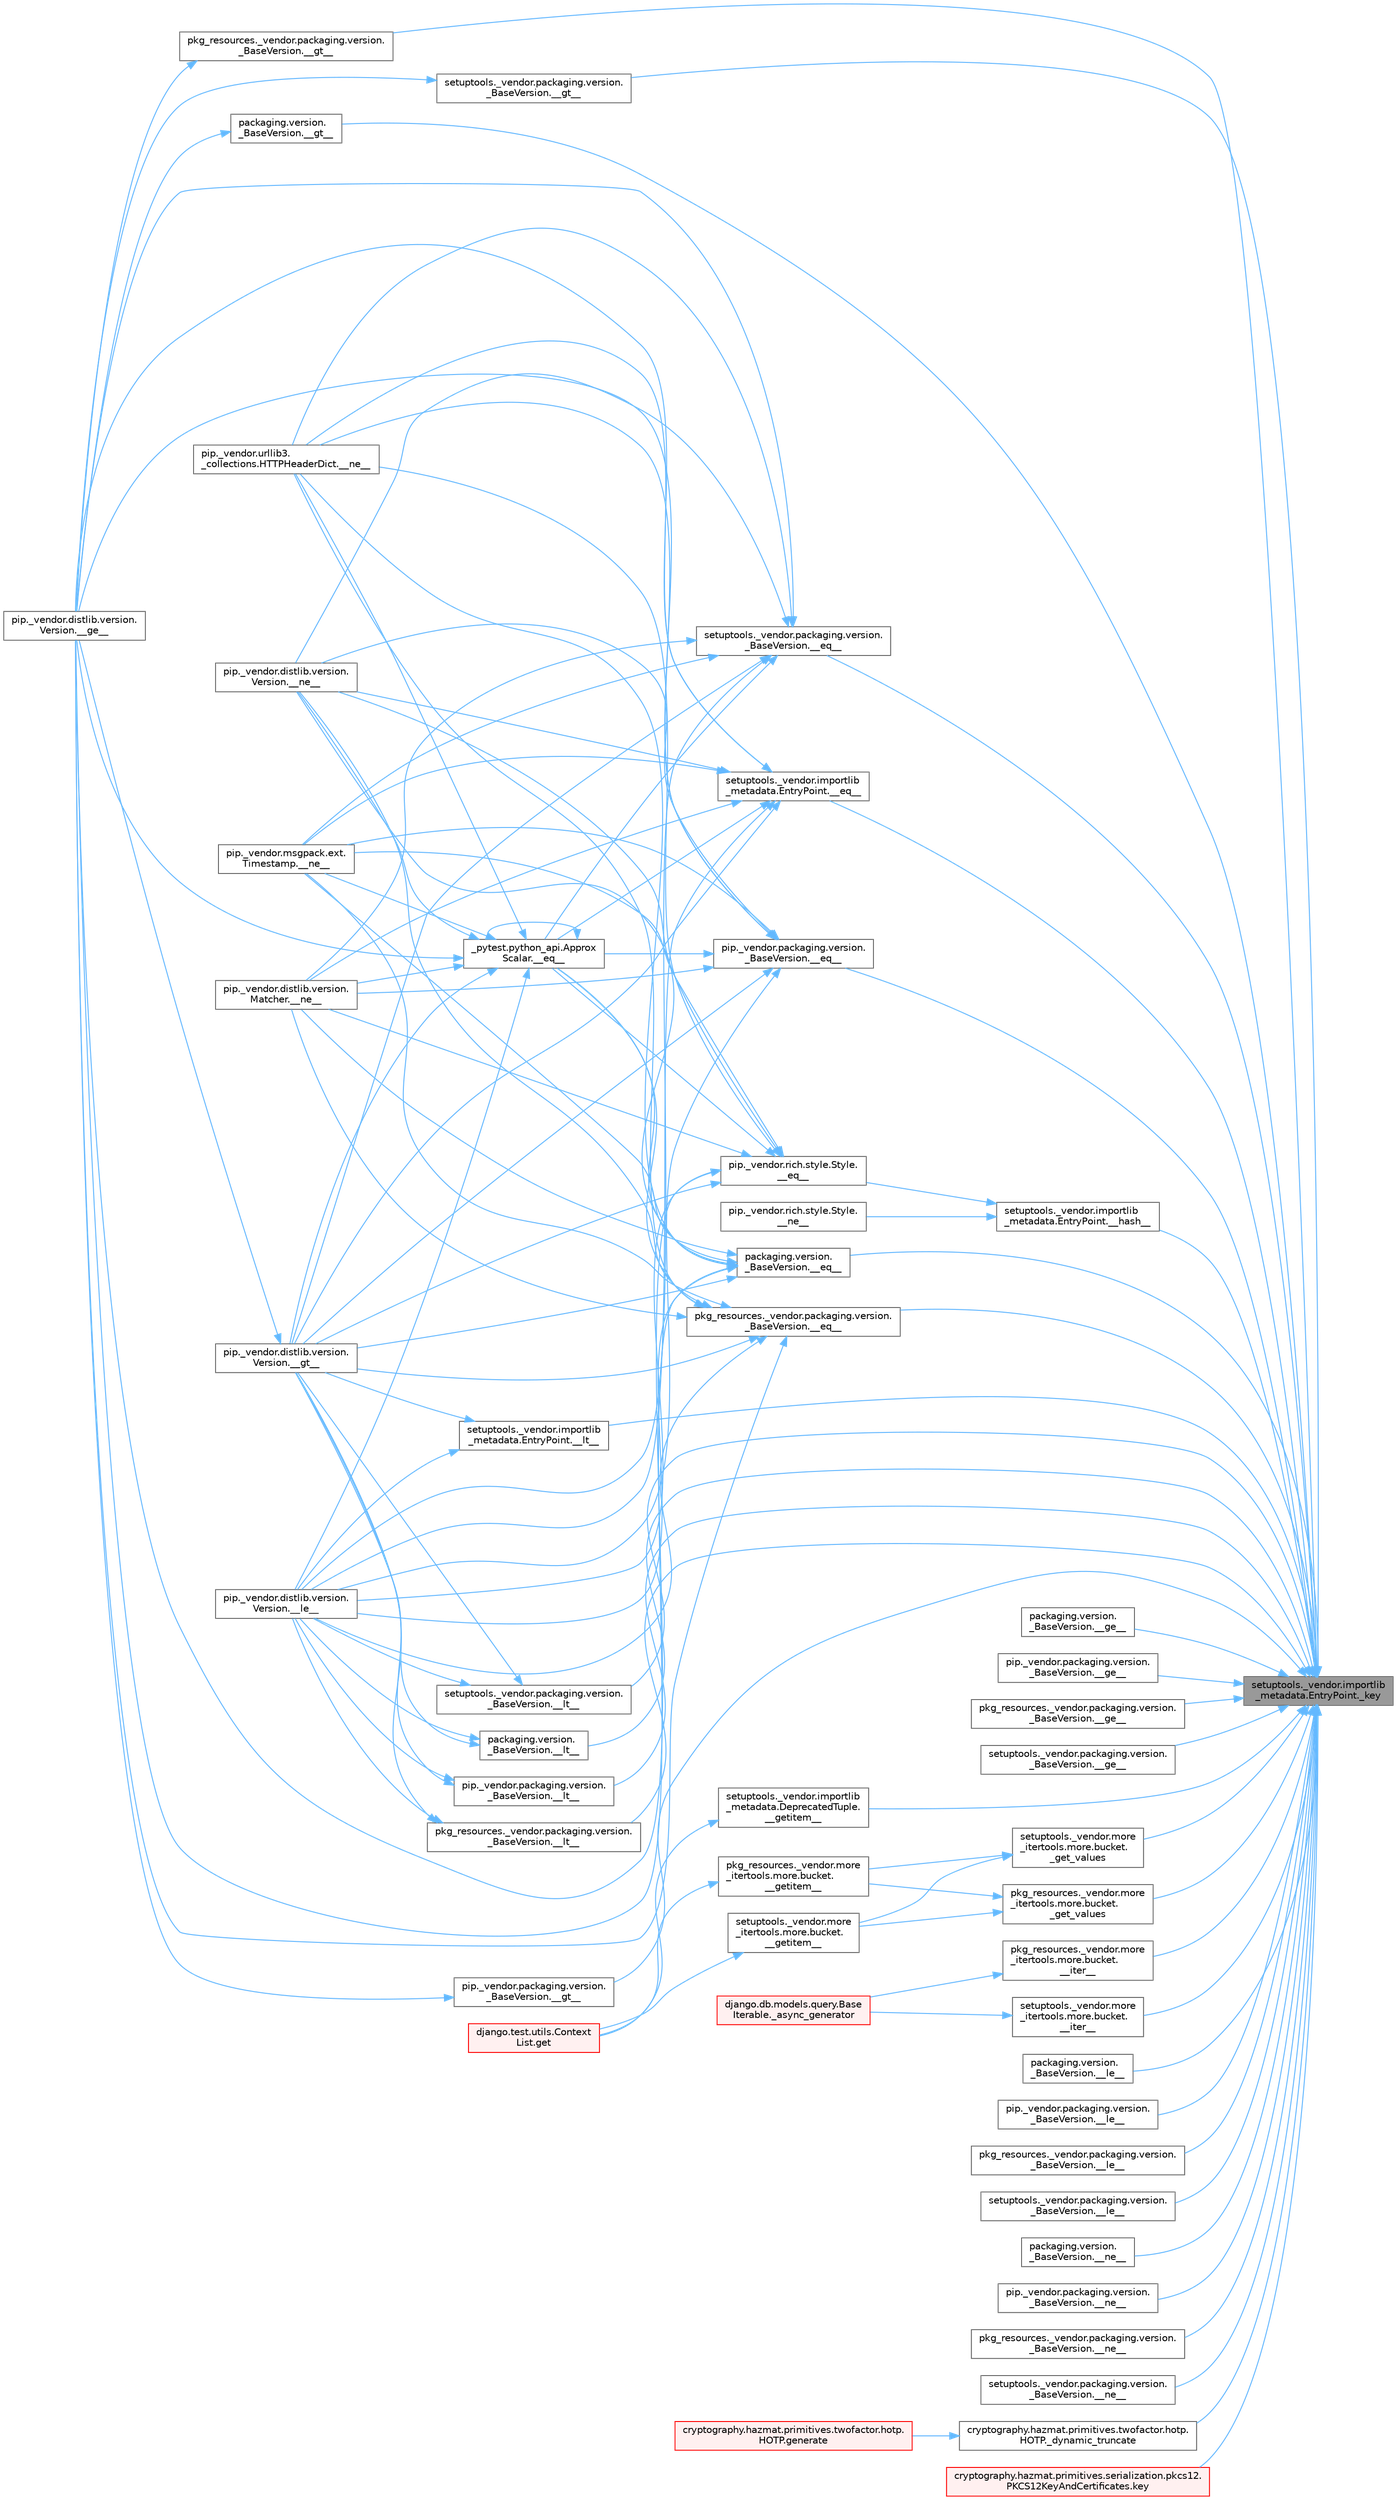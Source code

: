 digraph "setuptools._vendor.importlib_metadata.EntryPoint._key"
{
 // LATEX_PDF_SIZE
  bgcolor="transparent";
  edge [fontname=Helvetica,fontsize=10,labelfontname=Helvetica,labelfontsize=10];
  node [fontname=Helvetica,fontsize=10,shape=box,height=0.2,width=0.4];
  rankdir="RL";
  Node1 [id="Node000001",label="setuptools._vendor.importlib\l_metadata.EntryPoint._key",height=0.2,width=0.4,color="gray40", fillcolor="grey60", style="filled", fontcolor="black",tooltip=" "];
  Node1 -> Node2 [id="edge1_Node000001_Node000002",dir="back",color="steelblue1",style="solid",tooltip=" "];
  Node2 [id="Node000002",label="packaging.version.\l_BaseVersion.__eq__",height=0.2,width=0.4,color="grey40", fillcolor="white", style="filled",URL="$classpackaging_1_1version_1_1___base_version.html#a25e6110ab319a0bc4a1277f47fc3cb35",tooltip=" "];
  Node2 -> Node3 [id="edge2_Node000002_Node000003",dir="back",color="steelblue1",style="solid",tooltip=" "];
  Node3 [id="Node000003",label="_pytest.python_api.Approx\lScalar.__eq__",height=0.2,width=0.4,color="grey40", fillcolor="white", style="filled",URL="$class__pytest_1_1python__api_1_1_approx_scalar.html#af4601ee4ca7409927f88c83ebfc3d923",tooltip=" "];
  Node3 -> Node3 [id="edge3_Node000003_Node000003",dir="back",color="steelblue1",style="solid",tooltip=" "];
  Node3 -> Node4 [id="edge4_Node000003_Node000004",dir="back",color="steelblue1",style="solid",tooltip=" "];
  Node4 [id="Node000004",label="pip._vendor.distlib.version.\lVersion.__ge__",height=0.2,width=0.4,color="grey40", fillcolor="white", style="filled",URL="$classpip_1_1__vendor_1_1distlib_1_1version_1_1_version.html#aa6b7b889cebc687ddb5ed9040d01b1ec",tooltip=" "];
  Node3 -> Node5 [id="edge5_Node000003_Node000005",dir="back",color="steelblue1",style="solid",tooltip=" "];
  Node5 [id="Node000005",label="pip._vendor.distlib.version.\lVersion.__gt__",height=0.2,width=0.4,color="grey40", fillcolor="white", style="filled",URL="$classpip_1_1__vendor_1_1distlib_1_1version_1_1_version.html#a51cf0c8da1bb6829173ff6861b10cb5f",tooltip=" "];
  Node5 -> Node4 [id="edge6_Node000005_Node000004",dir="back",color="steelblue1",style="solid",tooltip=" "];
  Node3 -> Node6 [id="edge7_Node000003_Node000006",dir="back",color="steelblue1",style="solid",tooltip=" "];
  Node6 [id="Node000006",label="pip._vendor.distlib.version.\lVersion.__le__",height=0.2,width=0.4,color="grey40", fillcolor="white", style="filled",URL="$classpip_1_1__vendor_1_1distlib_1_1version_1_1_version.html#ae5e2c5d9b76377e286fcf92a382cbb8b",tooltip=" "];
  Node3 -> Node7 [id="edge8_Node000003_Node000007",dir="back",color="steelblue1",style="solid",tooltip=" "];
  Node7 [id="Node000007",label="pip._vendor.distlib.version.\lMatcher.__ne__",height=0.2,width=0.4,color="grey40", fillcolor="white", style="filled",URL="$classpip_1_1__vendor_1_1distlib_1_1version_1_1_matcher.html#a24f8f8a4686bff3018fee5d22f4e02f1",tooltip=" "];
  Node3 -> Node8 [id="edge9_Node000003_Node000008",dir="back",color="steelblue1",style="solid",tooltip=" "];
  Node8 [id="Node000008",label="pip._vendor.distlib.version.\lVersion.__ne__",height=0.2,width=0.4,color="grey40", fillcolor="white", style="filled",URL="$classpip_1_1__vendor_1_1distlib_1_1version_1_1_version.html#aea3cdf6db007318ab1a2e8d144e2a4a1",tooltip=" "];
  Node3 -> Node9 [id="edge10_Node000003_Node000009",dir="back",color="steelblue1",style="solid",tooltip=" "];
  Node9 [id="Node000009",label="pip._vendor.msgpack.ext.\lTimestamp.__ne__",height=0.2,width=0.4,color="grey40", fillcolor="white", style="filled",URL="$classpip_1_1__vendor_1_1msgpack_1_1ext_1_1_timestamp.html#ac38b8cada8075f7a1133b06bc99b2317",tooltip=" "];
  Node3 -> Node10 [id="edge11_Node000003_Node000010",dir="back",color="steelblue1",style="solid",tooltip=" "];
  Node10 [id="Node000010",label="pip._vendor.urllib3.\l_collections.HTTPHeaderDict.__ne__",height=0.2,width=0.4,color="grey40", fillcolor="white", style="filled",URL="$classpip_1_1__vendor_1_1urllib3_1_1__collections_1_1_h_t_t_p_header_dict.html#aa7766a9499d33160a1258e140e35a806",tooltip=" "];
  Node2 -> Node4 [id="edge12_Node000002_Node000004",dir="back",color="steelblue1",style="solid",tooltip=" "];
  Node2 -> Node5 [id="edge13_Node000002_Node000005",dir="back",color="steelblue1",style="solid",tooltip=" "];
  Node2 -> Node6 [id="edge14_Node000002_Node000006",dir="back",color="steelblue1",style="solid",tooltip=" "];
  Node2 -> Node7 [id="edge15_Node000002_Node000007",dir="back",color="steelblue1",style="solid",tooltip=" "];
  Node2 -> Node8 [id="edge16_Node000002_Node000008",dir="back",color="steelblue1",style="solid",tooltip=" "];
  Node2 -> Node9 [id="edge17_Node000002_Node000009",dir="back",color="steelblue1",style="solid",tooltip=" "];
  Node2 -> Node10 [id="edge18_Node000002_Node000010",dir="back",color="steelblue1",style="solid",tooltip=" "];
  Node1 -> Node11 [id="edge19_Node000001_Node000011",dir="back",color="steelblue1",style="solid",tooltip=" "];
  Node11 [id="Node000011",label="pip._vendor.packaging.version.\l_BaseVersion.__eq__",height=0.2,width=0.4,color="grey40", fillcolor="white", style="filled",URL="$classpip_1_1__vendor_1_1packaging_1_1version_1_1___base_version.html#a3a11a0890c9e59fbb73a32239c34a104",tooltip=" "];
  Node11 -> Node3 [id="edge20_Node000011_Node000003",dir="back",color="steelblue1",style="solid",tooltip=" "];
  Node11 -> Node4 [id="edge21_Node000011_Node000004",dir="back",color="steelblue1",style="solid",tooltip=" "];
  Node11 -> Node5 [id="edge22_Node000011_Node000005",dir="back",color="steelblue1",style="solid",tooltip=" "];
  Node11 -> Node6 [id="edge23_Node000011_Node000006",dir="back",color="steelblue1",style="solid",tooltip=" "];
  Node11 -> Node7 [id="edge24_Node000011_Node000007",dir="back",color="steelblue1",style="solid",tooltip=" "];
  Node11 -> Node8 [id="edge25_Node000011_Node000008",dir="back",color="steelblue1",style="solid",tooltip=" "];
  Node11 -> Node9 [id="edge26_Node000011_Node000009",dir="back",color="steelblue1",style="solid",tooltip=" "];
  Node11 -> Node10 [id="edge27_Node000011_Node000010",dir="back",color="steelblue1",style="solid",tooltip=" "];
  Node1 -> Node12 [id="edge28_Node000001_Node000012",dir="back",color="steelblue1",style="solid",tooltip=" "];
  Node12 [id="Node000012",label="pkg_resources._vendor.packaging.version.\l_BaseVersion.__eq__",height=0.2,width=0.4,color="grey40", fillcolor="white", style="filled",URL="$classpkg__resources_1_1__vendor_1_1packaging_1_1version_1_1___base_version.html#a8d63df5257e655a50457ede567d853e4",tooltip=" "];
  Node12 -> Node3 [id="edge29_Node000012_Node000003",dir="back",color="steelblue1",style="solid",tooltip=" "];
  Node12 -> Node4 [id="edge30_Node000012_Node000004",dir="back",color="steelblue1",style="solid",tooltip=" "];
  Node12 -> Node5 [id="edge31_Node000012_Node000005",dir="back",color="steelblue1",style="solid",tooltip=" "];
  Node12 -> Node6 [id="edge32_Node000012_Node000006",dir="back",color="steelblue1",style="solid",tooltip=" "];
  Node12 -> Node7 [id="edge33_Node000012_Node000007",dir="back",color="steelblue1",style="solid",tooltip=" "];
  Node12 -> Node8 [id="edge34_Node000012_Node000008",dir="back",color="steelblue1",style="solid",tooltip=" "];
  Node12 -> Node9 [id="edge35_Node000012_Node000009",dir="back",color="steelblue1",style="solid",tooltip=" "];
  Node12 -> Node10 [id="edge36_Node000012_Node000010",dir="back",color="steelblue1",style="solid",tooltip=" "];
  Node1 -> Node13 [id="edge37_Node000001_Node000013",dir="back",color="steelblue1",style="solid",tooltip=" "];
  Node13 [id="Node000013",label="setuptools._vendor.importlib\l_metadata.EntryPoint.__eq__",height=0.2,width=0.4,color="grey40", fillcolor="white", style="filled",URL="$classsetuptools_1_1__vendor_1_1importlib__metadata_1_1_entry_point.html#a80852a9d5005f0430fdf87192279e4e8",tooltip=" "];
  Node13 -> Node3 [id="edge38_Node000013_Node000003",dir="back",color="steelblue1",style="solid",tooltip=" "];
  Node13 -> Node4 [id="edge39_Node000013_Node000004",dir="back",color="steelblue1",style="solid",tooltip=" "];
  Node13 -> Node5 [id="edge40_Node000013_Node000005",dir="back",color="steelblue1",style="solid",tooltip=" "];
  Node13 -> Node6 [id="edge41_Node000013_Node000006",dir="back",color="steelblue1",style="solid",tooltip=" "];
  Node13 -> Node7 [id="edge42_Node000013_Node000007",dir="back",color="steelblue1",style="solid",tooltip=" "];
  Node13 -> Node8 [id="edge43_Node000013_Node000008",dir="back",color="steelblue1",style="solid",tooltip=" "];
  Node13 -> Node9 [id="edge44_Node000013_Node000009",dir="back",color="steelblue1",style="solid",tooltip=" "];
  Node13 -> Node10 [id="edge45_Node000013_Node000010",dir="back",color="steelblue1",style="solid",tooltip=" "];
  Node1 -> Node14 [id="edge46_Node000001_Node000014",dir="back",color="steelblue1",style="solid",tooltip=" "];
  Node14 [id="Node000014",label="setuptools._vendor.packaging.version.\l_BaseVersion.__eq__",height=0.2,width=0.4,color="grey40", fillcolor="white", style="filled",URL="$classsetuptools_1_1__vendor_1_1packaging_1_1version_1_1___base_version.html#aa485e1c41a72bf03422a10556176885e",tooltip=" "];
  Node14 -> Node3 [id="edge47_Node000014_Node000003",dir="back",color="steelblue1",style="solid",tooltip=" "];
  Node14 -> Node4 [id="edge48_Node000014_Node000004",dir="back",color="steelblue1",style="solid",tooltip=" "];
  Node14 -> Node5 [id="edge49_Node000014_Node000005",dir="back",color="steelblue1",style="solid",tooltip=" "];
  Node14 -> Node6 [id="edge50_Node000014_Node000006",dir="back",color="steelblue1",style="solid",tooltip=" "];
  Node14 -> Node7 [id="edge51_Node000014_Node000007",dir="back",color="steelblue1",style="solid",tooltip=" "];
  Node14 -> Node8 [id="edge52_Node000014_Node000008",dir="back",color="steelblue1",style="solid",tooltip=" "];
  Node14 -> Node9 [id="edge53_Node000014_Node000009",dir="back",color="steelblue1",style="solid",tooltip=" "];
  Node14 -> Node10 [id="edge54_Node000014_Node000010",dir="back",color="steelblue1",style="solid",tooltip=" "];
  Node1 -> Node15 [id="edge55_Node000001_Node000015",dir="back",color="steelblue1",style="solid",tooltip=" "];
  Node15 [id="Node000015",label="packaging.version.\l_BaseVersion.__ge__",height=0.2,width=0.4,color="grey40", fillcolor="white", style="filled",URL="$classpackaging_1_1version_1_1___base_version.html#afcc0825e98c0bb91173521faef904e02",tooltip=" "];
  Node1 -> Node16 [id="edge56_Node000001_Node000016",dir="back",color="steelblue1",style="solid",tooltip=" "];
  Node16 [id="Node000016",label="pip._vendor.packaging.version.\l_BaseVersion.__ge__",height=0.2,width=0.4,color="grey40", fillcolor="white", style="filled",URL="$classpip_1_1__vendor_1_1packaging_1_1version_1_1___base_version.html#a64ec065d44968b96dbb00cdc7ebed1cb",tooltip=" "];
  Node1 -> Node17 [id="edge57_Node000001_Node000017",dir="back",color="steelblue1",style="solid",tooltip=" "];
  Node17 [id="Node000017",label="pkg_resources._vendor.packaging.version.\l_BaseVersion.__ge__",height=0.2,width=0.4,color="grey40", fillcolor="white", style="filled",URL="$classpkg__resources_1_1__vendor_1_1packaging_1_1version_1_1___base_version.html#a18cfa2490362c8fadca8d2439ddd2670",tooltip=" "];
  Node1 -> Node18 [id="edge58_Node000001_Node000018",dir="back",color="steelblue1",style="solid",tooltip=" "];
  Node18 [id="Node000018",label="setuptools._vendor.packaging.version.\l_BaseVersion.__ge__",height=0.2,width=0.4,color="grey40", fillcolor="white", style="filled",URL="$classsetuptools_1_1__vendor_1_1packaging_1_1version_1_1___base_version.html#ae26ea02277cc3141226a1c190cbe68f7",tooltip=" "];
  Node1 -> Node19 [id="edge59_Node000001_Node000019",dir="back",color="steelblue1",style="solid",tooltip=" "];
  Node19 [id="Node000019",label="setuptools._vendor.importlib\l_metadata.DeprecatedTuple.\l__getitem__",height=0.2,width=0.4,color="grey40", fillcolor="white", style="filled",URL="$classsetuptools_1_1__vendor_1_1importlib__metadata_1_1_deprecated_tuple.html#a8a9d173cc09dda3def731fc7b10e55d3",tooltip=" "];
  Node19 -> Node20 [id="edge60_Node000019_Node000020",dir="back",color="steelblue1",style="solid",tooltip=" "];
  Node20 [id="Node000020",label="django.test.utils.Context\lList.get",height=0.2,width=0.4,color="red", fillcolor="#FFF0F0", style="filled",URL="$classdjango_1_1test_1_1utils_1_1_context_list.html#a1797663a8ac92f44dcb9ad281a896842",tooltip=" "];
  Node1 -> Node3189 [id="edge61_Node000001_Node003189",dir="back",color="steelblue1",style="solid",tooltip=" "];
  Node3189 [id="Node003189",label="packaging.version.\l_BaseVersion.__gt__",height=0.2,width=0.4,color="grey40", fillcolor="white", style="filled",URL="$classpackaging_1_1version_1_1___base_version.html#a9d0ab74d23723920747fd4aed6daf1a4",tooltip=" "];
  Node3189 -> Node4 [id="edge62_Node003189_Node000004",dir="back",color="steelblue1",style="solid",tooltip=" "];
  Node1 -> Node3190 [id="edge63_Node000001_Node003190",dir="back",color="steelblue1",style="solid",tooltip=" "];
  Node3190 [id="Node003190",label="pip._vendor.packaging.version.\l_BaseVersion.__gt__",height=0.2,width=0.4,color="grey40", fillcolor="white", style="filled",URL="$classpip_1_1__vendor_1_1packaging_1_1version_1_1___base_version.html#a3c587797ffb84c21432e243c94e01b9b",tooltip=" "];
  Node3190 -> Node4 [id="edge64_Node003190_Node000004",dir="back",color="steelblue1",style="solid",tooltip=" "];
  Node1 -> Node3191 [id="edge65_Node000001_Node003191",dir="back",color="steelblue1",style="solid",tooltip=" "];
  Node3191 [id="Node003191",label="pkg_resources._vendor.packaging.version.\l_BaseVersion.__gt__",height=0.2,width=0.4,color="grey40", fillcolor="white", style="filled",URL="$classpkg__resources_1_1__vendor_1_1packaging_1_1version_1_1___base_version.html#aacf11918c5fb52a720785faae8fd4ba1",tooltip=" "];
  Node3191 -> Node4 [id="edge66_Node003191_Node000004",dir="back",color="steelblue1",style="solid",tooltip=" "];
  Node1 -> Node3192 [id="edge67_Node000001_Node003192",dir="back",color="steelblue1",style="solid",tooltip=" "];
  Node3192 [id="Node003192",label="setuptools._vendor.packaging.version.\l_BaseVersion.__gt__",height=0.2,width=0.4,color="grey40", fillcolor="white", style="filled",URL="$classsetuptools_1_1__vendor_1_1packaging_1_1version_1_1___base_version.html#ab2bdfb058325b2867c64316eba6f6636",tooltip=" "];
  Node3192 -> Node4 [id="edge68_Node003192_Node000004",dir="back",color="steelblue1",style="solid",tooltip=" "];
  Node1 -> Node3193 [id="edge69_Node000001_Node003193",dir="back",color="steelblue1",style="solid",tooltip=" "];
  Node3193 [id="Node003193",label="setuptools._vendor.importlib\l_metadata.EntryPoint.__hash__",height=0.2,width=0.4,color="grey40", fillcolor="white", style="filled",URL="$classsetuptools_1_1__vendor_1_1importlib__metadata_1_1_entry_point.html#a5b48f5892b153bdf13489755ac335b7c",tooltip=" "];
  Node3193 -> Node85 [id="edge70_Node003193_Node000085",dir="back",color="steelblue1",style="solid",tooltip=" "];
  Node85 [id="Node000085",label="pip._vendor.rich.style.Style.\l__eq__",height=0.2,width=0.4,color="grey40", fillcolor="white", style="filled",URL="$classpip_1_1__vendor_1_1rich_1_1style_1_1_style.html#aa1040cd22d3171dc8ac3f0ce31653284",tooltip=" "];
  Node85 -> Node3 [id="edge71_Node000085_Node000003",dir="back",color="steelblue1",style="solid",tooltip=" "];
  Node85 -> Node4 [id="edge72_Node000085_Node000004",dir="back",color="steelblue1",style="solid",tooltip=" "];
  Node85 -> Node5 [id="edge73_Node000085_Node000005",dir="back",color="steelblue1",style="solid",tooltip=" "];
  Node85 -> Node6 [id="edge74_Node000085_Node000006",dir="back",color="steelblue1",style="solid",tooltip=" "];
  Node85 -> Node7 [id="edge75_Node000085_Node000007",dir="back",color="steelblue1",style="solid",tooltip=" "];
  Node85 -> Node8 [id="edge76_Node000085_Node000008",dir="back",color="steelblue1",style="solid",tooltip=" "];
  Node85 -> Node9 [id="edge77_Node000085_Node000009",dir="back",color="steelblue1",style="solid",tooltip=" "];
  Node85 -> Node10 [id="edge78_Node000085_Node000010",dir="back",color="steelblue1",style="solid",tooltip=" "];
  Node3193 -> Node86 [id="edge79_Node003193_Node000086",dir="back",color="steelblue1",style="solid",tooltip=" "];
  Node86 [id="Node000086",label="pip._vendor.rich.style.Style.\l__ne__",height=0.2,width=0.4,color="grey40", fillcolor="white", style="filled",URL="$classpip_1_1__vendor_1_1rich_1_1style_1_1_style.html#a97595d869459e2d619505c87c0b9fe81",tooltip=" "];
  Node1 -> Node3194 [id="edge80_Node000001_Node003194",dir="back",color="steelblue1",style="solid",tooltip=" "];
  Node3194 [id="Node003194",label="pkg_resources._vendor.more\l_itertools.more.bucket.\l__iter__",height=0.2,width=0.4,color="grey40", fillcolor="white", style="filled",URL="$classpkg__resources_1_1__vendor_1_1more__itertools_1_1more_1_1bucket.html#a2ed3b7084e681ded7f26dbee17149ca9",tooltip=" "];
  Node3194 -> Node72 [id="edge81_Node003194_Node000072",dir="back",color="steelblue1",style="solid",tooltip=" "];
  Node72 [id="Node000072",label="django.db.models.query.Base\lIterable._async_generator",height=0.2,width=0.4,color="red", fillcolor="#FFF0F0", style="filled",URL="$classdjango_1_1db_1_1models_1_1query_1_1_base_iterable.html#a3ecc2267976bc6628d1fe84d78355144",tooltip=" "];
  Node1 -> Node3195 [id="edge82_Node000001_Node003195",dir="back",color="steelblue1",style="solid",tooltip=" "];
  Node3195 [id="Node003195",label="setuptools._vendor.more\l_itertools.more.bucket.\l__iter__",height=0.2,width=0.4,color="grey40", fillcolor="white", style="filled",URL="$classsetuptools_1_1__vendor_1_1more__itertools_1_1more_1_1bucket.html#a722c4659d40abc3006aea1e9c69240c5",tooltip=" "];
  Node3195 -> Node72 [id="edge83_Node003195_Node000072",dir="back",color="steelblue1",style="solid",tooltip=" "];
  Node1 -> Node3196 [id="edge84_Node000001_Node003196",dir="back",color="steelblue1",style="solid",tooltip=" "];
  Node3196 [id="Node003196",label="packaging.version.\l_BaseVersion.__le__",height=0.2,width=0.4,color="grey40", fillcolor="white", style="filled",URL="$classpackaging_1_1version_1_1___base_version.html#a6cc45bffa63020964dd377b4fdda6a94",tooltip=" "];
  Node1 -> Node3197 [id="edge85_Node000001_Node003197",dir="back",color="steelblue1",style="solid",tooltip=" "];
  Node3197 [id="Node003197",label="pip._vendor.packaging.version.\l_BaseVersion.__le__",height=0.2,width=0.4,color="grey40", fillcolor="white", style="filled",URL="$classpip_1_1__vendor_1_1packaging_1_1version_1_1___base_version.html#a74f0f210b5bee56bb77453e3e21f916d",tooltip=" "];
  Node1 -> Node3198 [id="edge86_Node000001_Node003198",dir="back",color="steelblue1",style="solid",tooltip=" "];
  Node3198 [id="Node003198",label="pkg_resources._vendor.packaging.version.\l_BaseVersion.__le__",height=0.2,width=0.4,color="grey40", fillcolor="white", style="filled",URL="$classpkg__resources_1_1__vendor_1_1packaging_1_1version_1_1___base_version.html#a5569ee52f9c305162d8246f237b94675",tooltip=" "];
  Node1 -> Node3199 [id="edge87_Node000001_Node003199",dir="back",color="steelblue1",style="solid",tooltip=" "];
  Node3199 [id="Node003199",label="setuptools._vendor.packaging.version.\l_BaseVersion.__le__",height=0.2,width=0.4,color="grey40", fillcolor="white", style="filled",URL="$classsetuptools_1_1__vendor_1_1packaging_1_1version_1_1___base_version.html#a5115bc2c8e34843750086f2a17232a57",tooltip=" "];
  Node1 -> Node3200 [id="edge88_Node000001_Node003200",dir="back",color="steelblue1",style="solid",tooltip=" "];
  Node3200 [id="Node003200",label="packaging.version.\l_BaseVersion.__lt__",height=0.2,width=0.4,color="grey40", fillcolor="white", style="filled",URL="$classpackaging_1_1version_1_1___base_version.html#abb3ddff8fa6457e49936baaf5597f25c",tooltip=" "];
  Node3200 -> Node5 [id="edge89_Node003200_Node000005",dir="back",color="steelblue1",style="solid",tooltip=" "];
  Node3200 -> Node6 [id="edge90_Node003200_Node000006",dir="back",color="steelblue1",style="solid",tooltip=" "];
  Node1 -> Node3201 [id="edge91_Node000001_Node003201",dir="back",color="steelblue1",style="solid",tooltip=" "];
  Node3201 [id="Node003201",label="pip._vendor.packaging.version.\l_BaseVersion.__lt__",height=0.2,width=0.4,color="grey40", fillcolor="white", style="filled",URL="$classpip_1_1__vendor_1_1packaging_1_1version_1_1___base_version.html#a1d09d098c344d8ca6b1e90dd4320cff7",tooltip=" "];
  Node3201 -> Node5 [id="edge92_Node003201_Node000005",dir="back",color="steelblue1",style="solid",tooltip=" "];
  Node3201 -> Node6 [id="edge93_Node003201_Node000006",dir="back",color="steelblue1",style="solid",tooltip=" "];
  Node1 -> Node3202 [id="edge94_Node000001_Node003202",dir="back",color="steelblue1",style="solid",tooltip=" "];
  Node3202 [id="Node003202",label="pkg_resources._vendor.packaging.version.\l_BaseVersion.__lt__",height=0.2,width=0.4,color="grey40", fillcolor="white", style="filled",URL="$classpkg__resources_1_1__vendor_1_1packaging_1_1version_1_1___base_version.html#a350a5711664c3fc0315013d12d3c13e2",tooltip=" "];
  Node3202 -> Node5 [id="edge95_Node003202_Node000005",dir="back",color="steelblue1",style="solid",tooltip=" "];
  Node3202 -> Node6 [id="edge96_Node003202_Node000006",dir="back",color="steelblue1",style="solid",tooltip=" "];
  Node1 -> Node3203 [id="edge97_Node000001_Node003203",dir="back",color="steelblue1",style="solid",tooltip=" "];
  Node3203 [id="Node003203",label="setuptools._vendor.importlib\l_metadata.EntryPoint.__lt__",height=0.2,width=0.4,color="grey40", fillcolor="white", style="filled",URL="$classsetuptools_1_1__vendor_1_1importlib__metadata_1_1_entry_point.html#add15d88cd5cf45655bf7a19c318402b0",tooltip=" "];
  Node3203 -> Node5 [id="edge98_Node003203_Node000005",dir="back",color="steelblue1",style="solid",tooltip=" "];
  Node3203 -> Node6 [id="edge99_Node003203_Node000006",dir="back",color="steelblue1",style="solid",tooltip=" "];
  Node1 -> Node3204 [id="edge100_Node000001_Node003204",dir="back",color="steelblue1",style="solid",tooltip=" "];
  Node3204 [id="Node003204",label="setuptools._vendor.packaging.version.\l_BaseVersion.__lt__",height=0.2,width=0.4,color="grey40", fillcolor="white", style="filled",URL="$classsetuptools_1_1__vendor_1_1packaging_1_1version_1_1___base_version.html#a015a257778e0189ee8ca705c5b1ed2b9",tooltip=" "];
  Node3204 -> Node5 [id="edge101_Node003204_Node000005",dir="back",color="steelblue1",style="solid",tooltip=" "];
  Node3204 -> Node6 [id="edge102_Node003204_Node000006",dir="back",color="steelblue1",style="solid",tooltip=" "];
  Node1 -> Node3205 [id="edge103_Node000001_Node003205",dir="back",color="steelblue1",style="solid",tooltip=" "];
  Node3205 [id="Node003205",label="packaging.version.\l_BaseVersion.__ne__",height=0.2,width=0.4,color="grey40", fillcolor="white", style="filled",URL="$classpackaging_1_1version_1_1___base_version.html#ade8badc7d20827f06be9896b1c8a76e5",tooltip=" "];
  Node1 -> Node3206 [id="edge104_Node000001_Node003206",dir="back",color="steelblue1",style="solid",tooltip=" "];
  Node3206 [id="Node003206",label="pip._vendor.packaging.version.\l_BaseVersion.__ne__",height=0.2,width=0.4,color="grey40", fillcolor="white", style="filled",URL="$classpip_1_1__vendor_1_1packaging_1_1version_1_1___base_version.html#a6b953c32809d52f9cafca4b6624e008e",tooltip=" "];
  Node1 -> Node3207 [id="edge105_Node000001_Node003207",dir="back",color="steelblue1",style="solid",tooltip=" "];
  Node3207 [id="Node003207",label="pkg_resources._vendor.packaging.version.\l_BaseVersion.__ne__",height=0.2,width=0.4,color="grey40", fillcolor="white", style="filled",URL="$classpkg__resources_1_1__vendor_1_1packaging_1_1version_1_1___base_version.html#ae7a4044edc71969aac7fbb30c6f7e87a",tooltip=" "];
  Node1 -> Node3208 [id="edge106_Node000001_Node003208",dir="back",color="steelblue1",style="solid",tooltip=" "];
  Node3208 [id="Node003208",label="setuptools._vendor.packaging.version.\l_BaseVersion.__ne__",height=0.2,width=0.4,color="grey40", fillcolor="white", style="filled",URL="$classsetuptools_1_1__vendor_1_1packaging_1_1version_1_1___base_version.html#a330d2934f2ef74cfe9d686fde0b34286",tooltip=" "];
  Node1 -> Node3209 [id="edge107_Node000001_Node003209",dir="back",color="steelblue1",style="solid",tooltip=" "];
  Node3209 [id="Node003209",label="cryptography.hazmat.primitives.twofactor.hotp.\lHOTP._dynamic_truncate",height=0.2,width=0.4,color="grey40", fillcolor="white", style="filled",URL="$classcryptography_1_1hazmat_1_1primitives_1_1twofactor_1_1hotp_1_1_h_o_t_p.html#a0106f36732b743cfec1735ba5d3e8085",tooltip=" "];
  Node3209 -> Node3210 [id="edge108_Node003209_Node003210",dir="back",color="steelblue1",style="solid",tooltip=" "];
  Node3210 [id="Node003210",label="cryptography.hazmat.primitives.twofactor.hotp.\lHOTP.generate",height=0.2,width=0.4,color="red", fillcolor="#FFF0F0", style="filled",URL="$classcryptography_1_1hazmat_1_1primitives_1_1twofactor_1_1hotp_1_1_h_o_t_p.html#a164fe18436c299654efb8fe7dd9c2fa1",tooltip=" "];
  Node1 -> Node3213 [id="edge109_Node000001_Node003213",dir="back",color="steelblue1",style="solid",tooltip=" "];
  Node3213 [id="Node003213",label="pkg_resources._vendor.more\l_itertools.more.bucket.\l_get_values",height=0.2,width=0.4,color="grey40", fillcolor="white", style="filled",URL="$classpkg__resources_1_1__vendor_1_1more__itertools_1_1more_1_1bucket.html#ab3d0ab66ef11f67a6b267284a715769a",tooltip=" "];
  Node3213 -> Node3214 [id="edge110_Node003213_Node003214",dir="back",color="steelblue1",style="solid",tooltip=" "];
  Node3214 [id="Node003214",label="pkg_resources._vendor.more\l_itertools.more.bucket.\l__getitem__",height=0.2,width=0.4,color="grey40", fillcolor="white", style="filled",URL="$classpkg__resources_1_1__vendor_1_1more__itertools_1_1more_1_1bucket.html#ac2ad9a9566258aee5e7726b71a7a0c68",tooltip=" "];
  Node3214 -> Node20 [id="edge111_Node003214_Node000020",dir="back",color="steelblue1",style="solid",tooltip=" "];
  Node3213 -> Node3215 [id="edge112_Node003213_Node003215",dir="back",color="steelblue1",style="solid",tooltip=" "];
  Node3215 [id="Node003215",label="setuptools._vendor.more\l_itertools.more.bucket.\l__getitem__",height=0.2,width=0.4,color="grey40", fillcolor="white", style="filled",URL="$classsetuptools_1_1__vendor_1_1more__itertools_1_1more_1_1bucket.html#a54901d79776c45d73340f7b73e447744",tooltip=" "];
  Node3215 -> Node20 [id="edge113_Node003215_Node000020",dir="back",color="steelblue1",style="solid",tooltip=" "];
  Node1 -> Node3216 [id="edge114_Node000001_Node003216",dir="back",color="steelblue1",style="solid",tooltip=" "];
  Node3216 [id="Node003216",label="setuptools._vendor.more\l_itertools.more.bucket.\l_get_values",height=0.2,width=0.4,color="grey40", fillcolor="white", style="filled",URL="$classsetuptools_1_1__vendor_1_1more__itertools_1_1more_1_1bucket.html#abea4887ae9cf7fc45b1161405b5df561",tooltip=" "];
  Node3216 -> Node3214 [id="edge115_Node003216_Node003214",dir="back",color="steelblue1",style="solid",tooltip=" "];
  Node3216 -> Node3215 [id="edge116_Node003216_Node003215",dir="back",color="steelblue1",style="solid",tooltip=" "];
  Node1 -> Node3217 [id="edge117_Node000001_Node003217",dir="back",color="steelblue1",style="solid",tooltip=" "];
  Node3217 [id="Node003217",label="cryptography.hazmat.primitives.serialization.pkcs12.\lPKCS12KeyAndCertificates.key",height=0.2,width=0.4,color="red", fillcolor="#FFF0F0", style="filled",URL="$classcryptography_1_1hazmat_1_1primitives_1_1serialization_1_1pkcs12_1_1_p_k_c_s12_key_and_certificates.html#a68c96f0159db00a916d17639b9971216",tooltip=" "];
}
